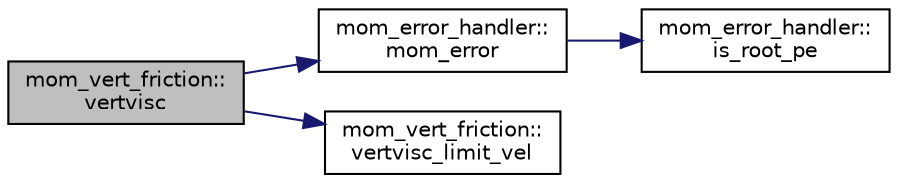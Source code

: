 digraph "mom_vert_friction::vertvisc"
{
 // INTERACTIVE_SVG=YES
  edge [fontname="Helvetica",fontsize="10",labelfontname="Helvetica",labelfontsize="10"];
  node [fontname="Helvetica",fontsize="10",shape=record];
  rankdir="LR";
  Node8 [label="mom_vert_friction::\lvertvisc",height=0.2,width=0.4,color="black", fillcolor="grey75", style="filled", fontcolor="black"];
  Node8 -> Node9 [color="midnightblue",fontsize="10",style="solid",fontname="Helvetica"];
  Node9 [label="mom_error_handler::\lmom_error",height=0.2,width=0.4,color="black", fillcolor="white", style="filled",URL="$namespacemom__error__handler.html#a460cfb79a06c29fc249952c2a3710d67"];
  Node9 -> Node10 [color="midnightblue",fontsize="10",style="solid",fontname="Helvetica"];
  Node10 [label="mom_error_handler::\lis_root_pe",height=0.2,width=0.4,color="black", fillcolor="white", style="filled",URL="$namespacemom__error__handler.html#ad5f00a53059c72fe2332d1436c80ca71"];
  Node8 -> Node11 [color="midnightblue",fontsize="10",style="solid",fontname="Helvetica"];
  Node11 [label="mom_vert_friction::\lvertvisc_limit_vel",height=0.2,width=0.4,color="black", fillcolor="white", style="filled",URL="$namespacemom__vert__friction.html#a82bae17e9c3b1a5f1eedb6c1d14c5998",tooltip="Velocity components which exceed a threshold for physically reasonable values are truncated..."];
}
